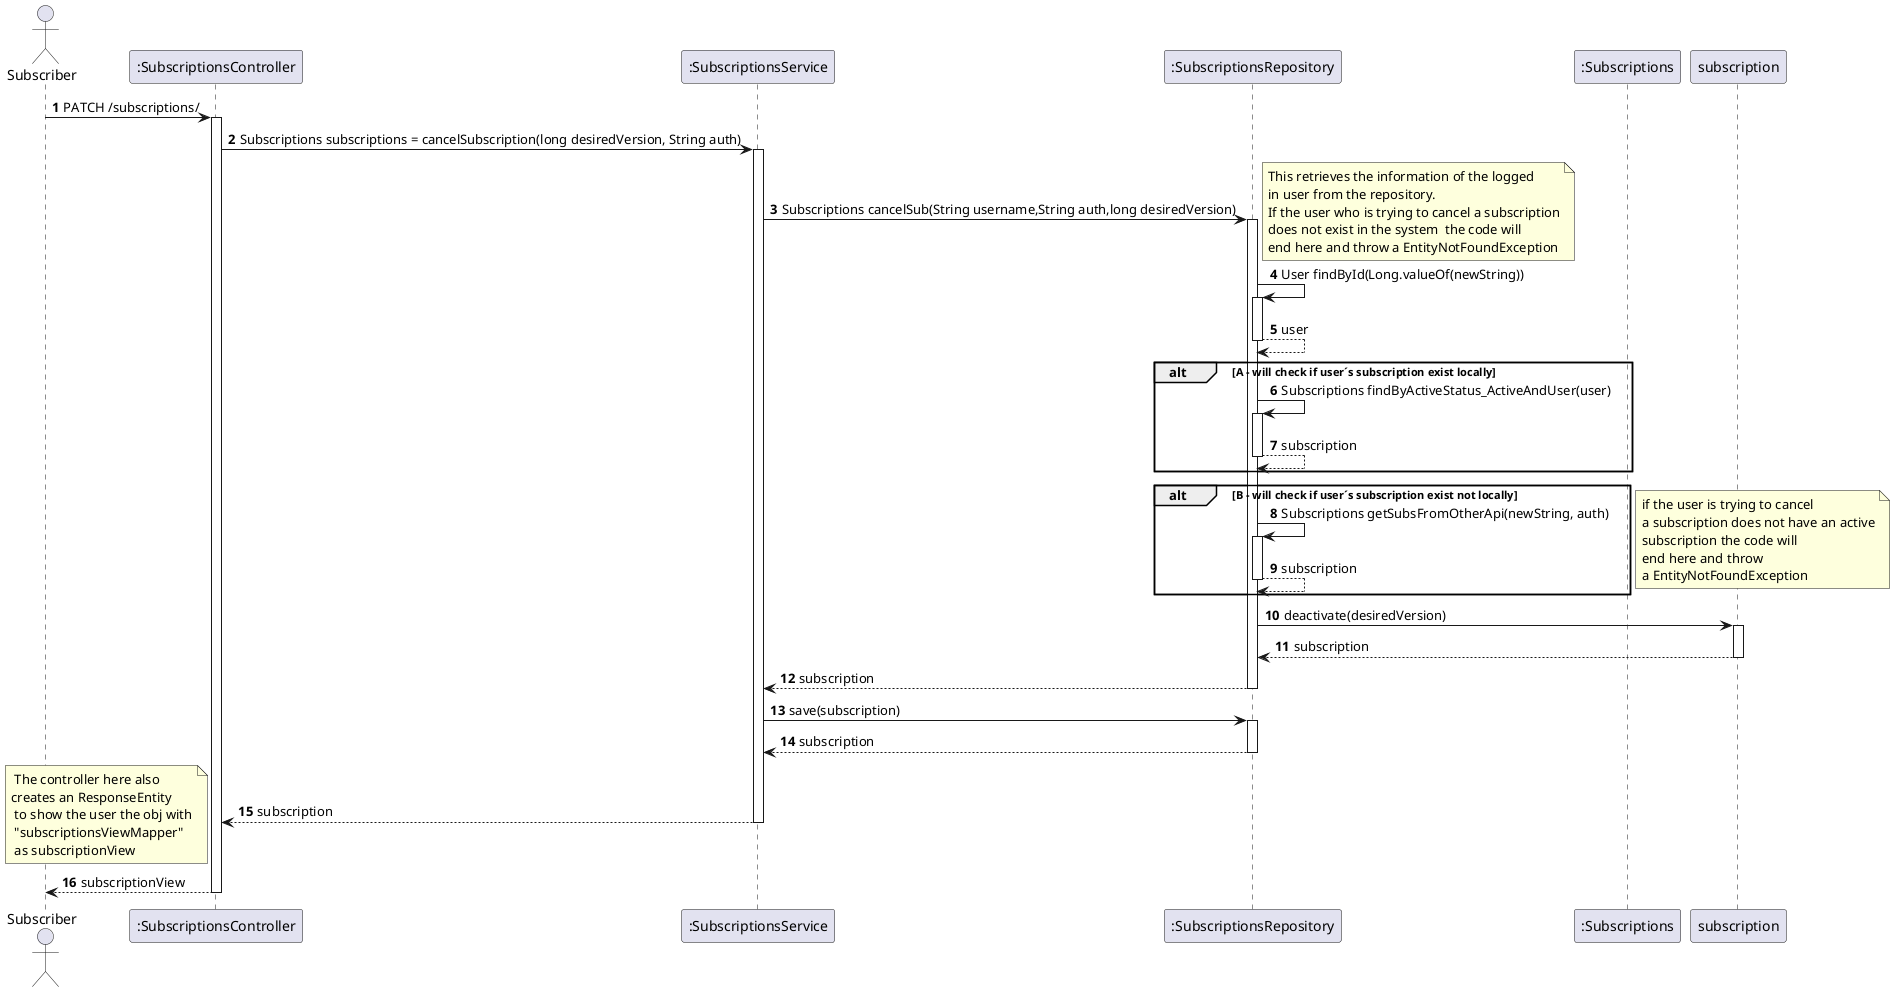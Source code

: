 @startuml
'https://plantuml.com/sequence-diagram
autoactivate on
autonumber


actor "Subscriber" as Ac
participant ":SubscriptionsController" as Ctrl
participant ":SubscriptionsService" as Serv
participant ":SubscriptionsRepository" as SubRepo
participant ":Subscriptions" as Sub

Ac -> Ctrl : PATCH /subscriptions/
Ctrl -> Serv : Subscriptions subscriptions = cancelSubscription(long desiredVersion, String auth)


Serv -> SubRepo : Subscriptions cancelSub(String username,String auth,long desiredVersion)

note right
  This retrieves the information of the logged
  in user from the repository.
  If the user who is trying to cancel a subscription
  does not exist in the system  the code will
  end here and throw a EntityNotFoundException
end note
SubRepo -> SubRepo :User findById(Long.valueOf(newString))
SubRepo --> SubRepo : user


alt A - will check if user´s subscription exist locally
SubRepo -> SubRepo :Subscriptions findByActiveStatus_ActiveAndUser(user)
SubRepo --> SubRepo : subscription
end
alt B - will check if user´s subscription exist not locally
SubRepo -> SubRepo :Subscriptions getSubsFromOtherApi(newString, auth)
SubRepo --> SubRepo : subscription
end
note right
  if the user is trying to cancel
  a subscription does not have an active
  subscription the code will
  end here and throw
  a EntityNotFoundException
end note

deactivate Sub
SubRepo -> subscription : deactivate(desiredVersion)
subscription-->SubRepo: subscription
SubRepo --> Serv: subscription

Serv -> SubRepo: save(subscription)
SubRepo --> Serv: subscription
Serv --> Ctrl: subscription


note left
 The controller here also
creates an ResponseEntity
 to show the user the obj with
 "subscriptionsViewMapper"
 as subscriptionView
end note
Ac <-- Ctrl : subscriptionView

@enduml

